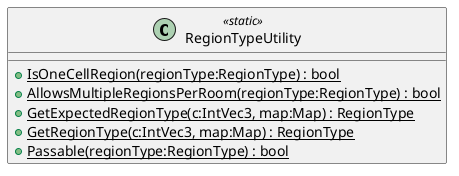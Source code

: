 @startuml
class RegionTypeUtility <<static>> {
    + {static} IsOneCellRegion(regionType:RegionType) : bool
    + {static} AllowsMultipleRegionsPerRoom(regionType:RegionType) : bool
    + {static} GetExpectedRegionType(c:IntVec3, map:Map) : RegionType
    + {static} GetRegionType(c:IntVec3, map:Map) : RegionType
    + {static} Passable(regionType:RegionType) : bool
}
@enduml
